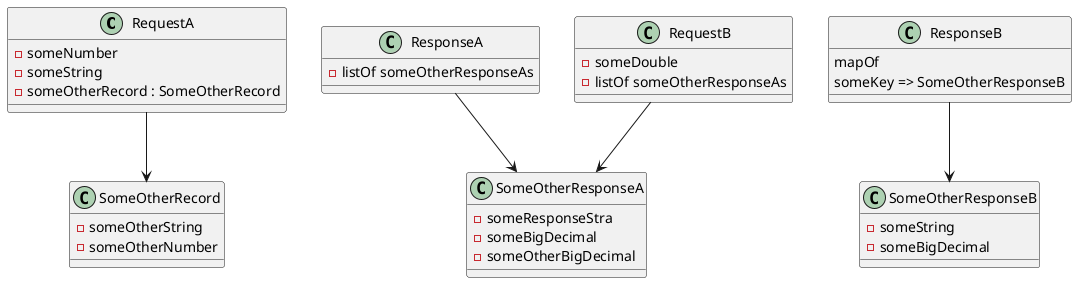 @startuml

class RequestA {
    -someNumber
    -someString
    -someOtherRecord : SomeOtherRecord
}


class SomeOtherRecord {
    -someOtherString
    -someOtherNumber
}

RequestA --> SomeOtherRecord

class ResponseA {
    -listOf someOtherResponseAs
}

class SomeOtherResponseA{
    -someResponseStra
    -someBigDecimal
    -someOtherBigDecimal
}

ResponseA --> SomeOtherResponseA


class RequestB{
    -someDouble
    -listOf someOtherResponseAs
}

RequestB --> SomeOtherResponseA

class ResponseB{
    mapOf
     someKey => SomeOtherResponseB
}

class SomeOtherResponseB{
    -someString
    -someBigDecimal
}

ResponseB --> SomeOtherResponseB

@enduml

